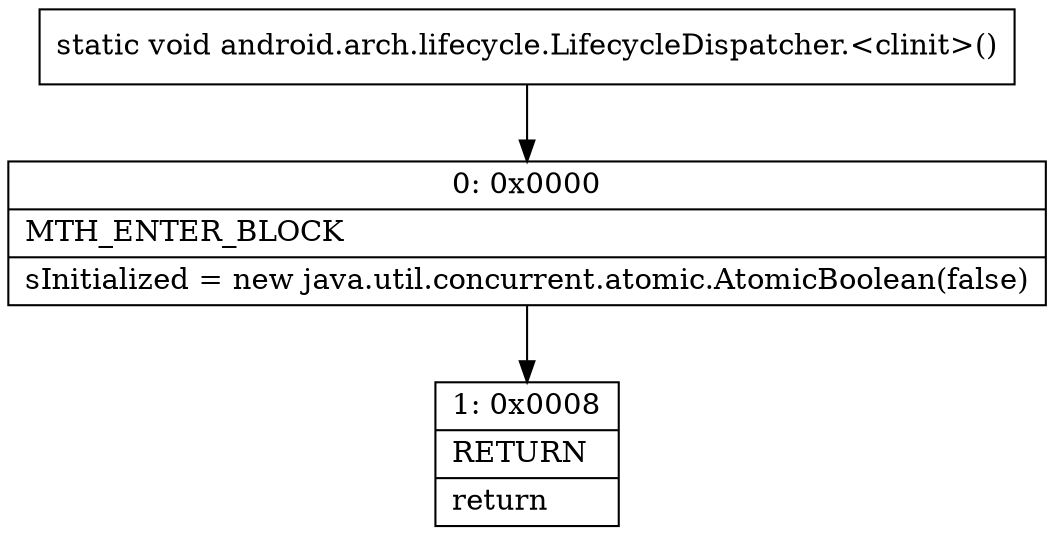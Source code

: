 digraph "CFG forandroid.arch.lifecycle.LifecycleDispatcher.\<clinit\>()V" {
Node_0 [shape=record,label="{0\:\ 0x0000|MTH_ENTER_BLOCK\l|sInitialized = new java.util.concurrent.atomic.AtomicBoolean(false)\l}"];
Node_1 [shape=record,label="{1\:\ 0x0008|RETURN\l|return\l}"];
MethodNode[shape=record,label="{static void android.arch.lifecycle.LifecycleDispatcher.\<clinit\>() }"];
MethodNode -> Node_0;
Node_0 -> Node_1;
}

